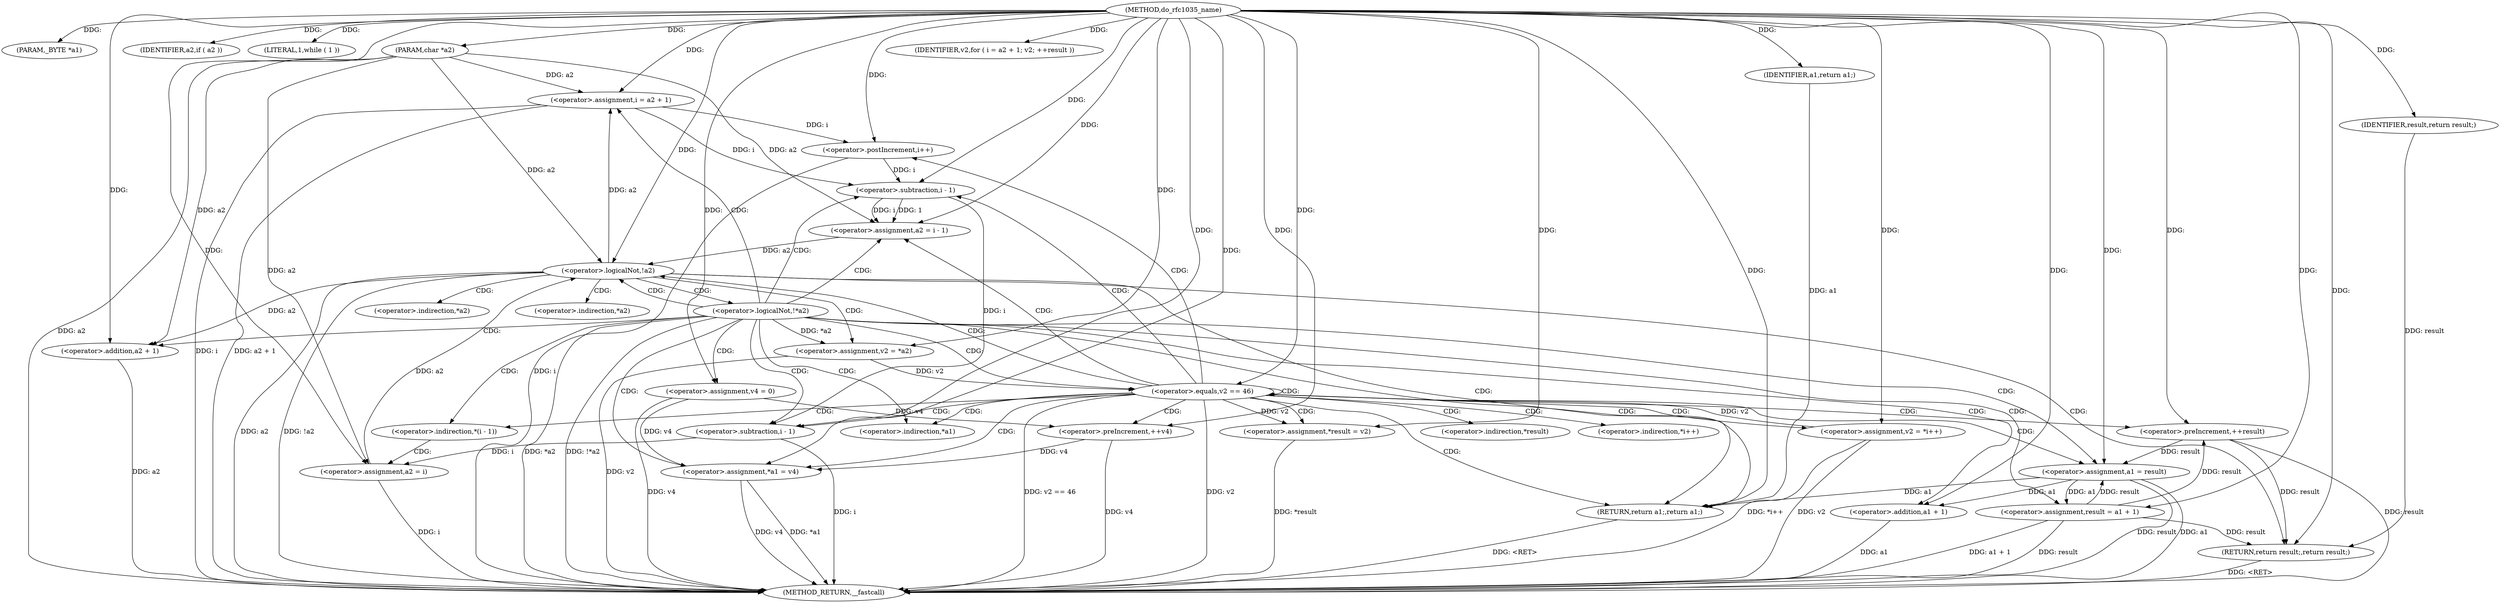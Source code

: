 digraph do_rfc1035_name {  
"1000105" [label = "(METHOD,do_rfc1035_name)" ]
"1000189" [label = "(METHOD_RETURN,__fastcall)" ]
"1000106" [label = "(PARAM,_BYTE *a1)" ]
"1000107" [label = "(PARAM,char *a2)" ]
"1000114" [label = "(IDENTIFIER,a2,if ( a2 ))" ]
"1000117" [label = "(LITERAL,1,while ( 1 ))" ]
"1000119" [label = "(<operator>.assignment,v2 = *a2)" ]
"1000124" [label = "(<operator>.logicalNot,!*a2)" ]
"1000128" [label = "(<operator>.assignment,result = a1 + 1)" ]
"1000130" [label = "(<operator>.addition,a1 + 1)" ]
"1000133" [label = "(<operator>.assignment,v4 = 0)" ]
"1000137" [label = "(<operator>.assignment,i = a2 + 1)" ]
"1000139" [label = "(<operator>.addition,a2 + 1)" ]
"1000142" [label = "(IDENTIFIER,v2,for ( i = a2 + 1; v2; ++result ))" ]
"1000143" [label = "(<operator>.preIncrement,++result)" ]
"1000147" [label = "(<operator>.equals,v2 == 46)" ]
"1000151" [label = "(<operator>.assignment,*result = v2)" ]
"1000155" [label = "(<operator>.assignment,v2 = *i++)" ]
"1000158" [label = "(<operator>.postIncrement,i++)" ]
"1000160" [label = "(<operator>.preIncrement,++v4)" ]
"1000162" [label = "(<operator>.assignment,*a1 = v4)" ]
"1000166" [label = "(<operator>.assignment,a2 = i - 1)" ]
"1000168" [label = "(<operator>.subtraction,i - 1)" ]
"1000173" [label = "(<operator>.subtraction,i - 1)" ]
"1000176" [label = "(<operator>.assignment,a2 = i)" ]
"1000179" [label = "(<operator>.assignment,a1 = result)" ]
"1000183" [label = "(<operator>.logicalNot,!a2)" ]
"1000185" [label = "(RETURN,return result;,return result;)" ]
"1000186" [label = "(IDENTIFIER,result,return result;)" ]
"1000187" [label = "(RETURN,return a1;,return a1;)" ]
"1000188" [label = "(IDENTIFIER,a1,return a1;)" ]
"1000121" [label = "(<operator>.indirection,*a2)" ]
"1000125" [label = "(<operator>.indirection,*a2)" ]
"1000152" [label = "(<operator>.indirection,*result)" ]
"1000157" [label = "(<operator>.indirection,*i++)" ]
"1000163" [label = "(<operator>.indirection,*a1)" ]
"1000172" [label = "(<operator>.indirection,*(i - 1))" ]
  "1000187" -> "1000189"  [ label = "DDG: <RET>"] 
  "1000179" -> "1000189"  [ label = "DDG: result"] 
  "1000183" -> "1000189"  [ label = "DDG: a2"] 
  "1000151" -> "1000189"  [ label = "DDG: *result"] 
  "1000179" -> "1000189"  [ label = "DDG: a1"] 
  "1000137" -> "1000189"  [ label = "DDG: i"] 
  "1000158" -> "1000189"  [ label = "DDG: i"] 
  "1000130" -> "1000189"  [ label = "DDG: a1"] 
  "1000124" -> "1000189"  [ label = "DDG: *a2"] 
  "1000155" -> "1000189"  [ label = "DDG: v2"] 
  "1000139" -> "1000189"  [ label = "DDG: a2"] 
  "1000143" -> "1000189"  [ label = "DDG: result"] 
  "1000160" -> "1000189"  [ label = "DDG: v4"] 
  "1000107" -> "1000189"  [ label = "DDG: a2"] 
  "1000162" -> "1000189"  [ label = "DDG: *a1"] 
  "1000119" -> "1000189"  [ label = "DDG: v2"] 
  "1000137" -> "1000189"  [ label = "DDG: a2 + 1"] 
  "1000173" -> "1000189"  [ label = "DDG: i"] 
  "1000124" -> "1000189"  [ label = "DDG: !*a2"] 
  "1000155" -> "1000189"  [ label = "DDG: *i++"] 
  "1000176" -> "1000189"  [ label = "DDG: i"] 
  "1000128" -> "1000189"  [ label = "DDG: a1 + 1"] 
  "1000133" -> "1000189"  [ label = "DDG: v4"] 
  "1000183" -> "1000189"  [ label = "DDG: !a2"] 
  "1000147" -> "1000189"  [ label = "DDG: v2 == 46"] 
  "1000147" -> "1000189"  [ label = "DDG: v2"] 
  "1000128" -> "1000189"  [ label = "DDG: result"] 
  "1000162" -> "1000189"  [ label = "DDG: v4"] 
  "1000185" -> "1000189"  [ label = "DDG: <RET>"] 
  "1000105" -> "1000106"  [ label = "DDG: "] 
  "1000105" -> "1000107"  [ label = "DDG: "] 
  "1000105" -> "1000114"  [ label = "DDG: "] 
  "1000105" -> "1000117"  [ label = "DDG: "] 
  "1000124" -> "1000119"  [ label = "DDG: *a2"] 
  "1000105" -> "1000119"  [ label = "DDG: "] 
  "1000179" -> "1000128"  [ label = "DDG: a1"] 
  "1000105" -> "1000128"  [ label = "DDG: "] 
  "1000179" -> "1000130"  [ label = "DDG: a1"] 
  "1000105" -> "1000130"  [ label = "DDG: "] 
  "1000105" -> "1000133"  [ label = "DDG: "] 
  "1000183" -> "1000137"  [ label = "DDG: a2"] 
  "1000107" -> "1000137"  [ label = "DDG: a2"] 
  "1000105" -> "1000137"  [ label = "DDG: "] 
  "1000183" -> "1000139"  [ label = "DDG: a2"] 
  "1000107" -> "1000139"  [ label = "DDG: a2"] 
  "1000105" -> "1000139"  [ label = "DDG: "] 
  "1000105" -> "1000142"  [ label = "DDG: "] 
  "1000128" -> "1000143"  [ label = "DDG: result"] 
  "1000105" -> "1000143"  [ label = "DDG: "] 
  "1000119" -> "1000147"  [ label = "DDG: v2"] 
  "1000155" -> "1000147"  [ label = "DDG: v2"] 
  "1000105" -> "1000147"  [ label = "DDG: "] 
  "1000147" -> "1000151"  [ label = "DDG: v2"] 
  "1000105" -> "1000151"  [ label = "DDG: "] 
  "1000105" -> "1000155"  [ label = "DDG: "] 
  "1000137" -> "1000158"  [ label = "DDG: i"] 
  "1000105" -> "1000158"  [ label = "DDG: "] 
  "1000133" -> "1000160"  [ label = "DDG: v4"] 
  "1000105" -> "1000160"  [ label = "DDG: "] 
  "1000160" -> "1000162"  [ label = "DDG: v4"] 
  "1000133" -> "1000162"  [ label = "DDG: v4"] 
  "1000105" -> "1000162"  [ label = "DDG: "] 
  "1000168" -> "1000166"  [ label = "DDG: i"] 
  "1000168" -> "1000166"  [ label = "DDG: 1"] 
  "1000107" -> "1000166"  [ label = "DDG: a2"] 
  "1000105" -> "1000166"  [ label = "DDG: "] 
  "1000137" -> "1000168"  [ label = "DDG: i"] 
  "1000158" -> "1000168"  [ label = "DDG: i"] 
  "1000105" -> "1000168"  [ label = "DDG: "] 
  "1000168" -> "1000173"  [ label = "DDG: i"] 
  "1000105" -> "1000173"  [ label = "DDG: "] 
  "1000173" -> "1000176"  [ label = "DDG: i"] 
  "1000105" -> "1000176"  [ label = "DDG: "] 
  "1000107" -> "1000176"  [ label = "DDG: a2"] 
  "1000143" -> "1000179"  [ label = "DDG: result"] 
  "1000128" -> "1000179"  [ label = "DDG: result"] 
  "1000105" -> "1000179"  [ label = "DDG: "] 
  "1000166" -> "1000183"  [ label = "DDG: a2"] 
  "1000176" -> "1000183"  [ label = "DDG: a2"] 
  "1000107" -> "1000183"  [ label = "DDG: a2"] 
  "1000105" -> "1000183"  [ label = "DDG: "] 
  "1000186" -> "1000185"  [ label = "DDG: result"] 
  "1000143" -> "1000185"  [ label = "DDG: result"] 
  "1000128" -> "1000185"  [ label = "DDG: result"] 
  "1000105" -> "1000185"  [ label = "DDG: "] 
  "1000105" -> "1000186"  [ label = "DDG: "] 
  "1000188" -> "1000187"  [ label = "DDG: a1"] 
  "1000179" -> "1000187"  [ label = "DDG: a1"] 
  "1000105" -> "1000187"  [ label = "DDG: "] 
  "1000105" -> "1000188"  [ label = "DDG: "] 
  "1000124" -> "1000187"  [ label = "CDG: "] 
  "1000124" -> "1000128"  [ label = "CDG: "] 
  "1000124" -> "1000139"  [ label = "CDG: "] 
  "1000124" -> "1000137"  [ label = "CDG: "] 
  "1000124" -> "1000133"  [ label = "CDG: "] 
  "1000124" -> "1000130"  [ label = "CDG: "] 
  "1000124" -> "1000173"  [ label = "CDG: "] 
  "1000124" -> "1000172"  [ label = "CDG: "] 
  "1000124" -> "1000168"  [ label = "CDG: "] 
  "1000124" -> "1000166"  [ label = "CDG: "] 
  "1000124" -> "1000163"  [ label = "CDG: "] 
  "1000124" -> "1000162"  [ label = "CDG: "] 
  "1000124" -> "1000183"  [ label = "CDG: "] 
  "1000124" -> "1000179"  [ label = "CDG: "] 
  "1000124" -> "1000147"  [ label = "CDG: "] 
  "1000147" -> "1000143"  [ label = "CDG: "] 
  "1000147" -> "1000160"  [ label = "CDG: "] 
  "1000147" -> "1000158"  [ label = "CDG: "] 
  "1000147" -> "1000157"  [ label = "CDG: "] 
  "1000147" -> "1000155"  [ label = "CDG: "] 
  "1000147" -> "1000152"  [ label = "CDG: "] 
  "1000147" -> "1000151"  [ label = "CDG: "] 
  "1000147" -> "1000173"  [ label = "CDG: "] 
  "1000147" -> "1000172"  [ label = "CDG: "] 
  "1000147" -> "1000168"  [ label = "CDG: "] 
  "1000147" -> "1000166"  [ label = "CDG: "] 
  "1000147" -> "1000163"  [ label = "CDG: "] 
  "1000147" -> "1000162"  [ label = "CDG: "] 
  "1000147" -> "1000183"  [ label = "CDG: "] 
  "1000147" -> "1000179"  [ label = "CDG: "] 
  "1000147" -> "1000147"  [ label = "CDG: "] 
  "1000147" -> "1000187"  [ label = "CDG: "] 
  "1000172" -> "1000176"  [ label = "CDG: "] 
  "1000183" -> "1000185"  [ label = "CDG: "] 
  "1000183" -> "1000187"  [ label = "CDG: "] 
  "1000183" -> "1000125"  [ label = "CDG: "] 
  "1000183" -> "1000124"  [ label = "CDG: "] 
  "1000183" -> "1000121"  [ label = "CDG: "] 
  "1000183" -> "1000119"  [ label = "CDG: "] 
}
